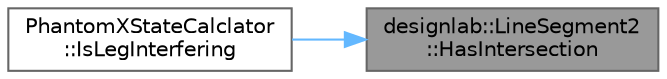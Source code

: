 digraph "designlab::LineSegment2::HasIntersection"
{
 // LATEX_PDF_SIZE
  bgcolor="transparent";
  edge [fontname=Helvetica,fontsize=10,labelfontname=Helvetica,labelfontsize=10];
  node [fontname=Helvetica,fontsize=10,shape=box,height=0.2,width=0.4];
  rankdir="RL";
  Node1 [id="Node000001",label="designlab::LineSegment2\l::HasIntersection",height=0.2,width=0.4,color="gray40", fillcolor="grey60", style="filled", fontcolor="black",tooltip="他の線分と交点が存在しているかどうか調べる関数"];
  Node1 -> Node2 [id="edge1_Node000001_Node000002",dir="back",color="steelblue1",style="solid",tooltip=" "];
  Node2 [id="Node000002",label="PhantomXStateCalclator\l::IsLegInterfering",height=0.2,width=0.4,color="grey40", fillcolor="white", style="filled",URL="$class_phantom_x_state_calclator.html#a8f95bf9984294ea4f9dcde220288930e",tooltip="脚が他の脚と干渉しているかどうかを判定する．"];
}
